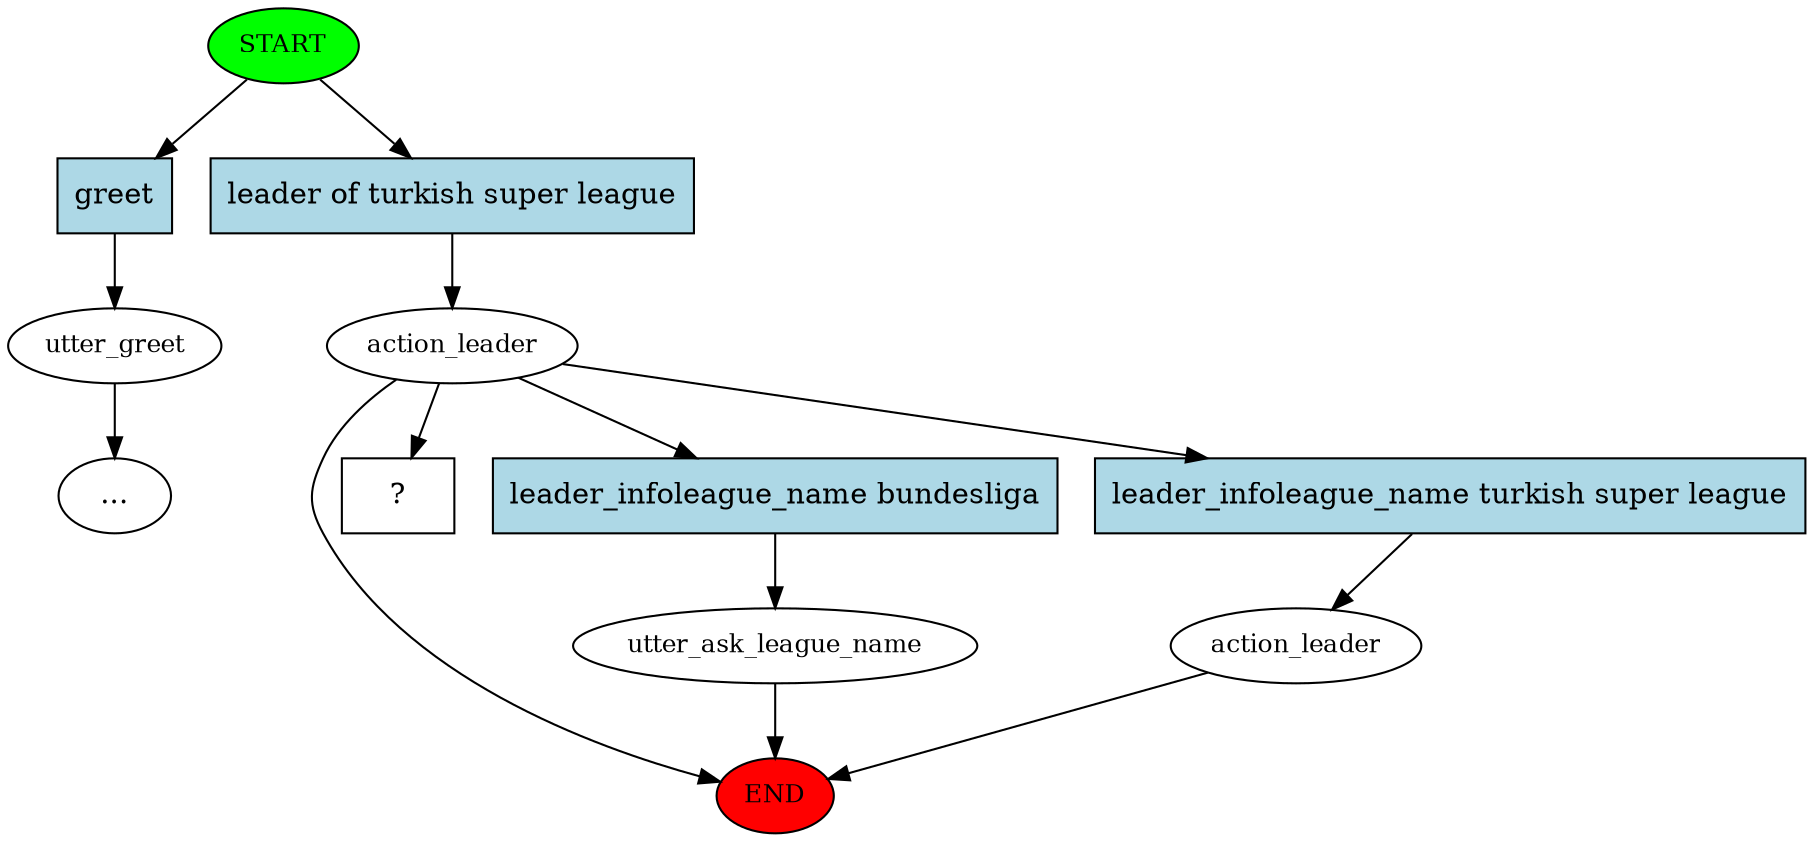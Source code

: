 digraph  {
0 [class="start active", fillcolor=green, fontsize=12, label=START, style=filled];
"-1" [class=end, fillcolor=red, fontsize=12, label=END, style=filled];
1 [class="", fontsize=12, label=utter_greet];
"-5" [class=ellipsis, label="..."];
4 [class=active, fontsize=12, label=action_leader];
5 [class="", fontsize=12, label=utter_ask_league_name];
8 [class="", fontsize=12, label=action_leader];
10 [class="intent dashed active", label="  ?  ", shape=rect];
11 [class=intent, fillcolor=lightblue, label=greet, shape=rect, style=filled];
12 [class="intent active", fillcolor=lightblue, label="leader of turkish super league", shape=rect, style=filled];
13 [class=intent, fillcolor=lightblue, label="leader_infoleague_name bundesliga", shape=rect, style=filled];
14 [class=intent, fillcolor=lightblue, label="leader_infoleague_name turkish super league", shape=rect, style=filled];
0 -> 11  [class="", key=0];
0 -> 12  [class=active, key=0];
1 -> "-5"  [class="", key=NONE, label=""];
4 -> "-1"  [class="", key=NONE, label=""];
4 -> 10  [class=active, key=NONE, label=""];
4 -> 13  [class="", key=0];
4 -> 14  [class="", key=0];
5 -> "-1"  [class="", key=NONE, label=""];
8 -> "-1"  [class="", key=NONE, label=""];
11 -> 1  [class="", key=0];
12 -> 4  [class=active, key=0];
13 -> 5  [class="", key=0];
14 -> 8  [class="", key=0];
}
